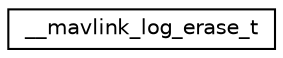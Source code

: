 digraph "Graphical Class Hierarchy"
{
 // INTERACTIVE_SVG=YES
  edge [fontname="Helvetica",fontsize="10",labelfontname="Helvetica",labelfontsize="10"];
  node [fontname="Helvetica",fontsize="10",shape=record];
  rankdir="LR";
  Node1 [label="__mavlink_log_erase_t",height=0.2,width=0.4,color="black", fillcolor="white", style="filled",URL="$struct____mavlink__log__erase__t.html"];
}
